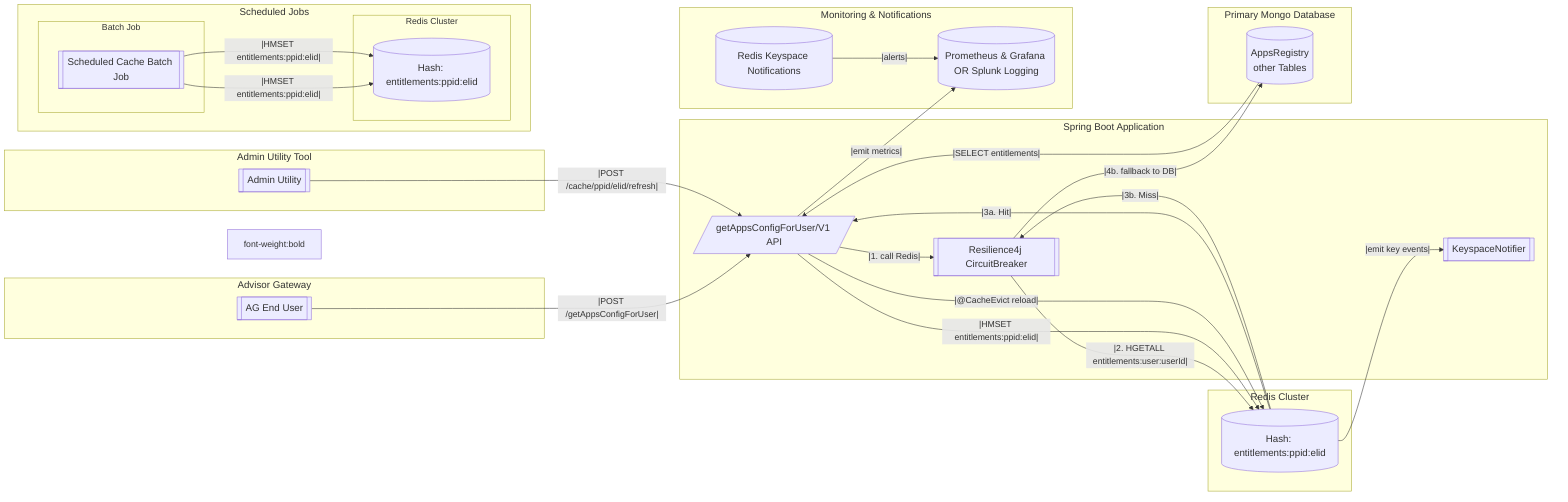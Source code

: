 flowchart LR
  %% Main application area
  subgraph AU["Admin Utility Tool"]
    AdminUI[[Admin Utility]]
  end

  subgraph EU["Advisor Gateway"]
    UI[[AG End User]]
  end

  subgraph App["Spring Boot Application"]
    AuthAPI[/getAppsConfigForUser/V1 API/]
    CircuitBreaker[[Resilience4j CircuitBreaker]]
    RedisKeyEventListener[[KeyspaceNotifier]]
  end

  subgraph Cache["Redis Cluster"]
    Redis[(Hash: entitlements:ppid:elid)]
  end

  %% Monitoring & Notifications
  subgraph Monitoring["Monitoring & Notifications"]
    KeyspaceNotifier[(Redis Keyspace Notifications)]
    MetricCollector[(Prometheus & Grafana OR Splunk Logging)]
  end

  %% Database at bottom
  subgraph DB["Primary Mongo Database"]
    UserDB[(AppsRegistry\nother Tables)]
  end

  %% Data Flows
  UI --|POST /getAppsConfigForUser| -->AuthAPI
  AuthAPI --|1. call Redis| -->CircuitBreaker
  CircuitBreaker --|2. HGETALL entitlements:user:userId| -->Redis
  Redis --|3a. Hit| -->AuthAPI
  Redis --|3b. Miss| -->CircuitBreaker
  CircuitBreaker --|4b. fallback to DB| -->UserDB
  UserDB --|SELECT entitlements| -->AuthAPI
  AuthAPI --|HMSET entitlements:ppid:elid| -->Redis
  AdminUI --|POST /cache/ppid/elid/refresh| -->AuthAPI
  AuthAPI --|@CacheEvict reload| -->Redis
  AuthAPI --|emit metrics| -->MetricCollector
  Redis --|emit key events| -->RedisKeyEventListener
  KeyspaceNotifier --|alerts| -->MetricCollector

  %% Scheduled Jobs at bottom-left corner
  subgraph Scheduled["Scheduled Jobs"]
    direction LR
    subgraph PreWarm["Batch Job"]
      PreWarmJob[[Scheduled Cache Batch Job]]
    end
    subgraph Cache1["Redis Cluster"]
      Redis1[(Hash: entitlements:ppid:elid)]
    end
  end

  PreWarmJob --|HMSET entitlements:ppid:elid|--> Redis1
  PreWarmJob --|HMSET entitlements:ppid:elid|--> Redis1

  %% Styling
  classDef normalNodes font-size:18px;
  classDef subgraphs font-size:18px;font-weight:bold;

  class AdminUI,UI,AuthAPI,CircuitBreaker,RedisKeyEventListener,Redis,KeyspaceNotifier,MetricCollector,UserDB,PreWarmJob,Redis1 normalNodes;
  class AU,EU,App,Cache,Monitoring,DB,Scheduled subgraphs;